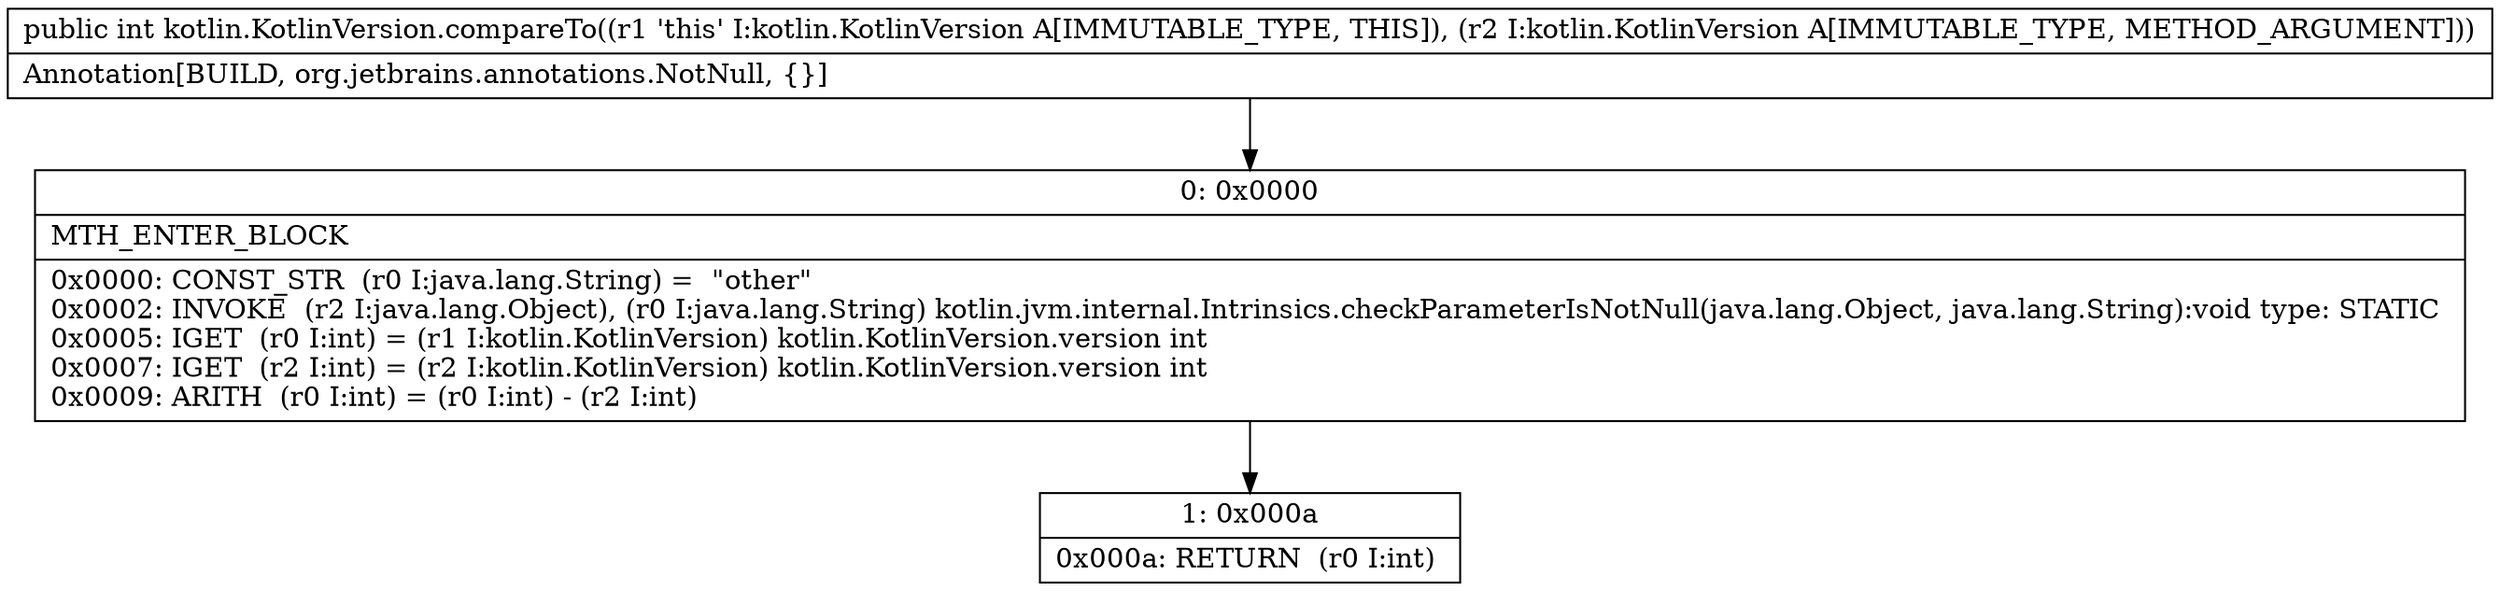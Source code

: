 digraph "CFG forkotlin.KotlinVersion.compareTo(Lkotlin\/KotlinVersion;)I" {
Node_0 [shape=record,label="{0\:\ 0x0000|MTH_ENTER_BLOCK\l|0x0000: CONST_STR  (r0 I:java.lang.String) =  \"other\" \l0x0002: INVOKE  (r2 I:java.lang.Object), (r0 I:java.lang.String) kotlin.jvm.internal.Intrinsics.checkParameterIsNotNull(java.lang.Object, java.lang.String):void type: STATIC \l0x0005: IGET  (r0 I:int) = (r1 I:kotlin.KotlinVersion) kotlin.KotlinVersion.version int \l0x0007: IGET  (r2 I:int) = (r2 I:kotlin.KotlinVersion) kotlin.KotlinVersion.version int \l0x0009: ARITH  (r0 I:int) = (r0 I:int) \- (r2 I:int) \l}"];
Node_1 [shape=record,label="{1\:\ 0x000a|0x000a: RETURN  (r0 I:int) \l}"];
MethodNode[shape=record,label="{public int kotlin.KotlinVersion.compareTo((r1 'this' I:kotlin.KotlinVersion A[IMMUTABLE_TYPE, THIS]), (r2 I:kotlin.KotlinVersion A[IMMUTABLE_TYPE, METHOD_ARGUMENT]))  | Annotation[BUILD, org.jetbrains.annotations.NotNull, \{\}]\l}"];
MethodNode -> Node_0;
Node_0 -> Node_1;
}

